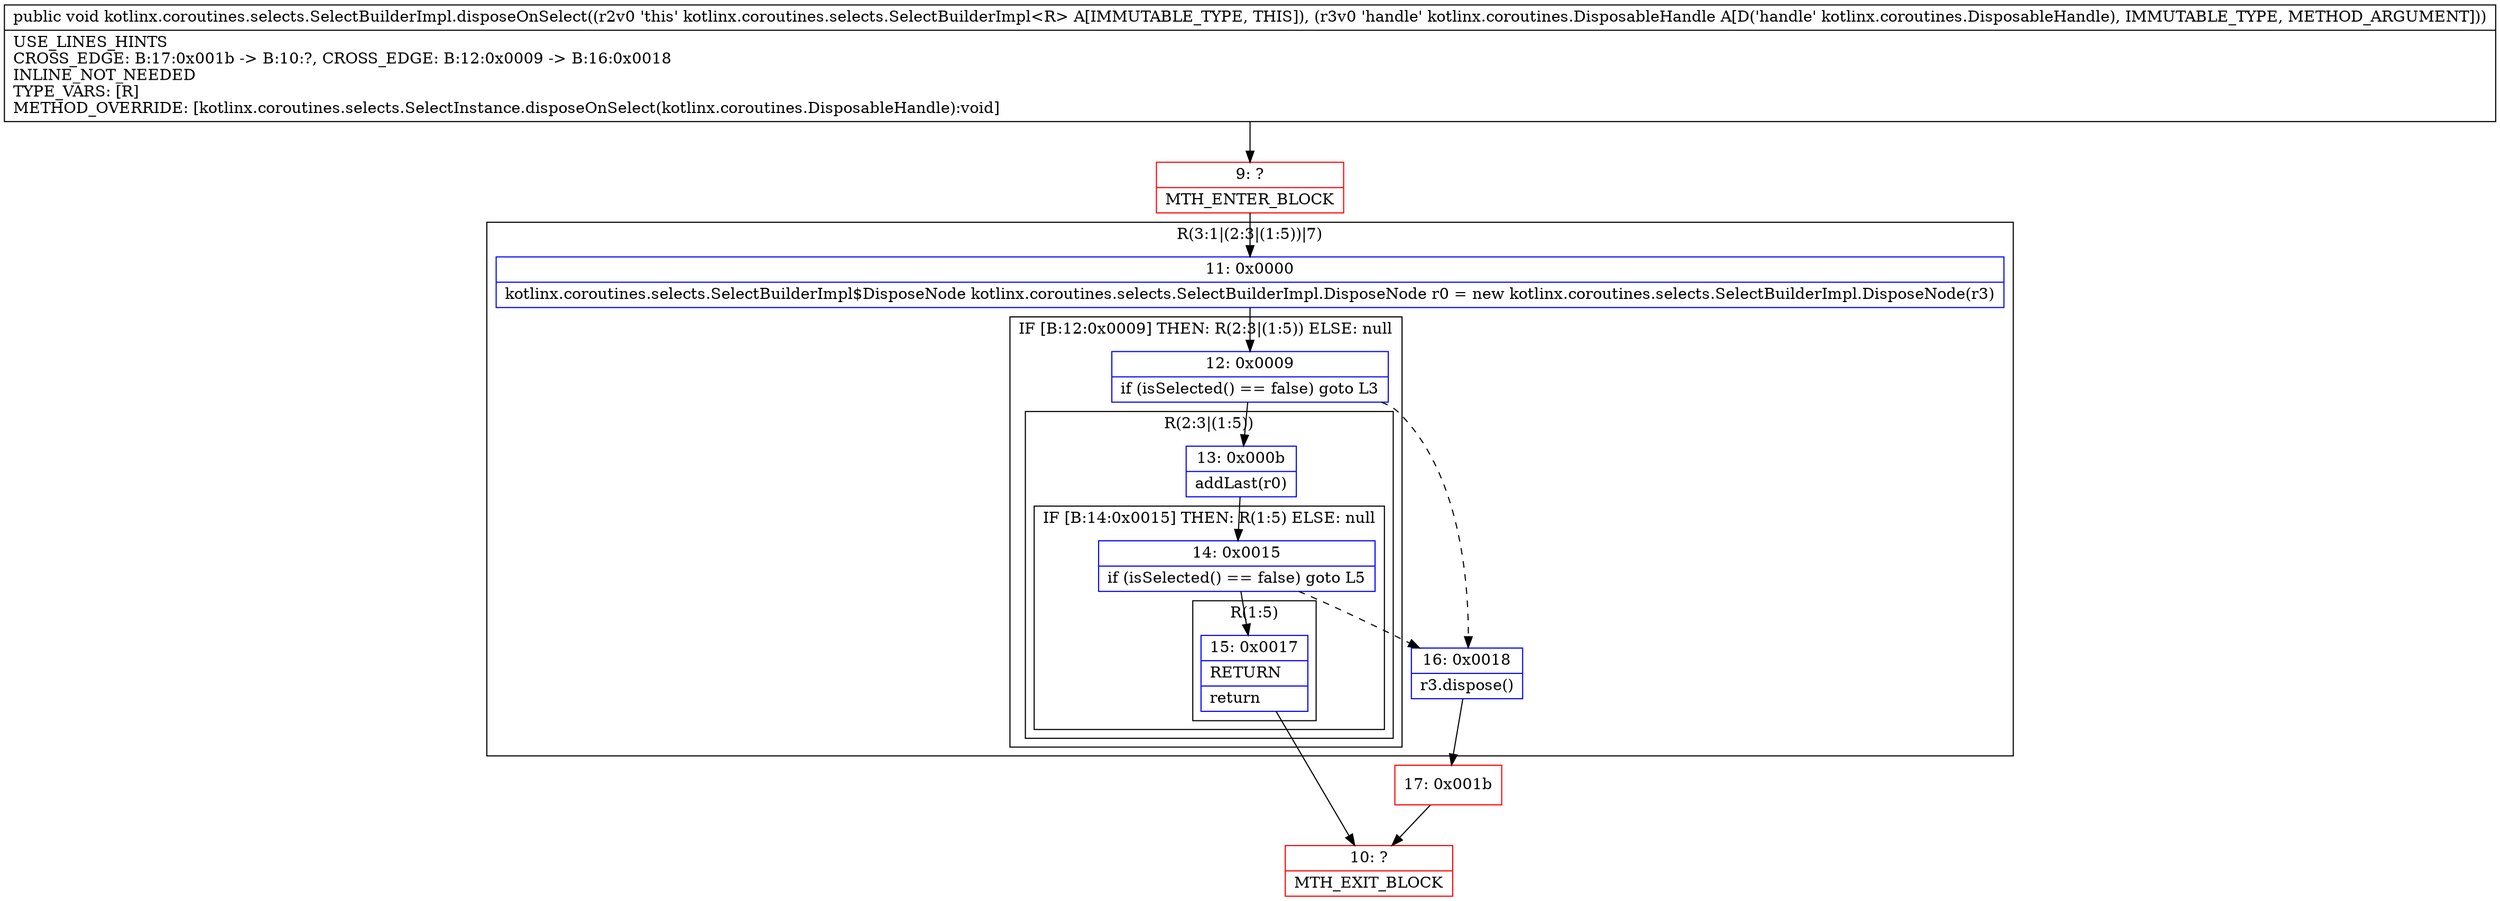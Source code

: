 digraph "CFG forkotlinx.coroutines.selects.SelectBuilderImpl.disposeOnSelect(Lkotlinx\/coroutines\/DisposableHandle;)V" {
subgraph cluster_Region_666239144 {
label = "R(3:1|(2:3|(1:5))|7)";
node [shape=record,color=blue];
Node_11 [shape=record,label="{11\:\ 0x0000|kotlinx.coroutines.selects.SelectBuilderImpl$DisposeNode kotlinx.coroutines.selects.SelectBuilderImpl.DisposeNode r0 = new kotlinx.coroutines.selects.SelectBuilderImpl.DisposeNode(r3)\l}"];
subgraph cluster_IfRegion_752745650 {
label = "IF [B:12:0x0009] THEN: R(2:3|(1:5)) ELSE: null";
node [shape=record,color=blue];
Node_12 [shape=record,label="{12\:\ 0x0009|if (isSelected() == false) goto L3\l}"];
subgraph cluster_Region_1555995466 {
label = "R(2:3|(1:5))";
node [shape=record,color=blue];
Node_13 [shape=record,label="{13\:\ 0x000b|addLast(r0)\l}"];
subgraph cluster_IfRegion_1613044700 {
label = "IF [B:14:0x0015] THEN: R(1:5) ELSE: null";
node [shape=record,color=blue];
Node_14 [shape=record,label="{14\:\ 0x0015|if (isSelected() == false) goto L5\l}"];
subgraph cluster_Region_2126604346 {
label = "R(1:5)";
node [shape=record,color=blue];
Node_15 [shape=record,label="{15\:\ 0x0017|RETURN\l|return\l}"];
}
}
}
}
Node_16 [shape=record,label="{16\:\ 0x0018|r3.dispose()\l}"];
}
Node_9 [shape=record,color=red,label="{9\:\ ?|MTH_ENTER_BLOCK\l}"];
Node_10 [shape=record,color=red,label="{10\:\ ?|MTH_EXIT_BLOCK\l}"];
Node_17 [shape=record,color=red,label="{17\:\ 0x001b}"];
MethodNode[shape=record,label="{public void kotlinx.coroutines.selects.SelectBuilderImpl.disposeOnSelect((r2v0 'this' kotlinx.coroutines.selects.SelectBuilderImpl\<R\> A[IMMUTABLE_TYPE, THIS]), (r3v0 'handle' kotlinx.coroutines.DisposableHandle A[D('handle' kotlinx.coroutines.DisposableHandle), IMMUTABLE_TYPE, METHOD_ARGUMENT]))  | USE_LINES_HINTS\lCROSS_EDGE: B:17:0x001b \-\> B:10:?, CROSS_EDGE: B:12:0x0009 \-\> B:16:0x0018\lINLINE_NOT_NEEDED\lTYPE_VARS: [R]\lMETHOD_OVERRIDE: [kotlinx.coroutines.selects.SelectInstance.disposeOnSelect(kotlinx.coroutines.DisposableHandle):void]\l}"];
MethodNode -> Node_9;Node_11 -> Node_12;
Node_12 -> Node_13;
Node_12 -> Node_16[style=dashed];
Node_13 -> Node_14;
Node_14 -> Node_15;
Node_14 -> Node_16[style=dashed];
Node_15 -> Node_10;
Node_16 -> Node_17;
Node_9 -> Node_11;
Node_17 -> Node_10;
}

